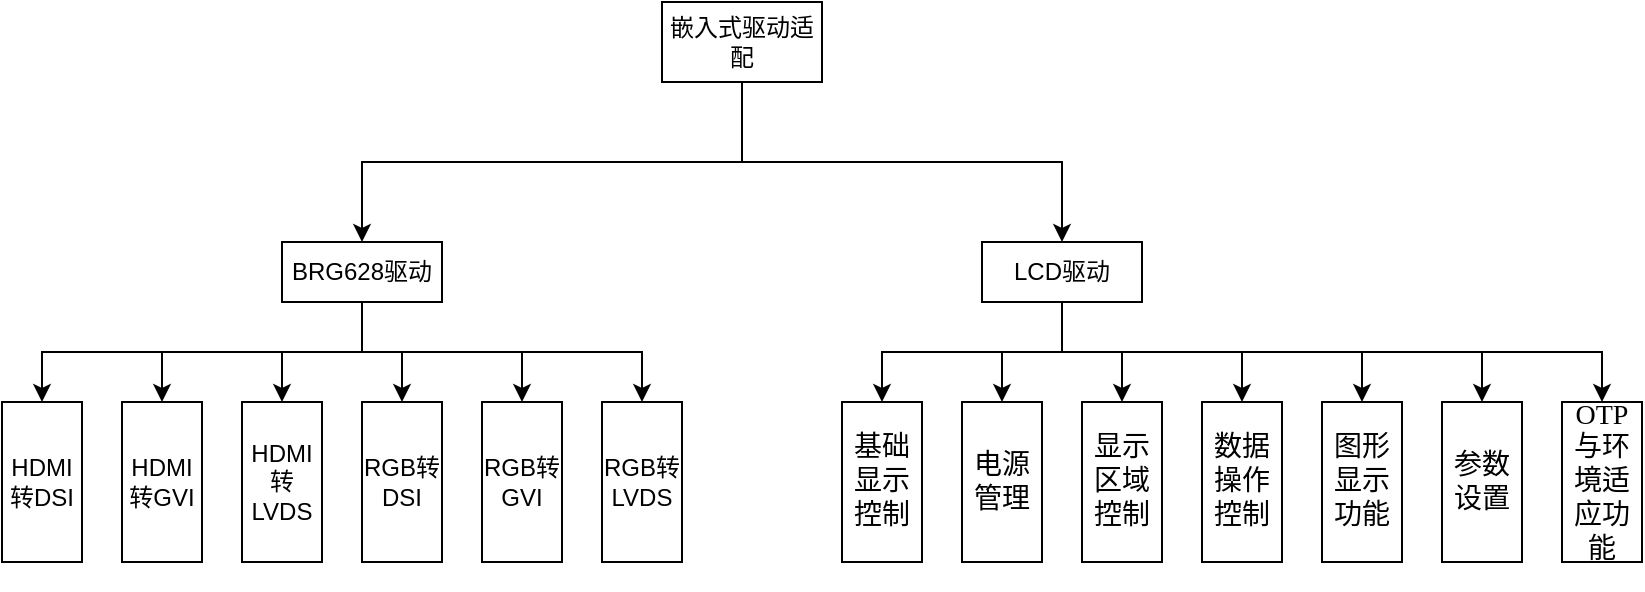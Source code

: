 <mxfile version="27.0.1">
  <diagram name="第 1 页" id="japMbIAOzuZkcFbrZrBM">
    <mxGraphModel dx="1188" dy="676" grid="0" gridSize="10" guides="1" tooltips="1" connect="1" arrows="1" fold="1" page="1" pageScale="1" pageWidth="1654" pageHeight="2336" math="0" shadow="0">
      <root>
        <mxCell id="0" />
        <mxCell id="1" parent="0" />
        <mxCell id="VER0p9L-tkisMN6lT24T-41" style="edgeStyle=elbowEdgeStyle;rounded=0;orthogonalLoop=1;jettySize=auto;elbow=vertical;html=1;entryX=0.5;entryY=0;entryDx=0;entryDy=0;labelBackgroundColor=none;fontColor=default;" parent="1" source="VER0p9L-tkisMN6lT24T-1" target="VER0p9L-tkisMN6lT24T-2" edge="1">
          <mxGeometry relative="1" as="geometry" />
        </mxCell>
        <mxCell id="VER0p9L-tkisMN6lT24T-43" style="edgeStyle=elbowEdgeStyle;rounded=0;orthogonalLoop=1;jettySize=auto;elbow=vertical;html=1;entryX=0.5;entryY=0;entryDx=0;entryDy=0;labelBackgroundColor=none;fontColor=default;" parent="1" source="VER0p9L-tkisMN6lT24T-1" target="VER0p9L-tkisMN6lT24T-7" edge="1">
          <mxGeometry relative="1" as="geometry" />
        </mxCell>
        <mxCell id="VER0p9L-tkisMN6lT24T-1" value="嵌入式驱动适配" style="rounded=0;whiteSpace=wrap;html=1;labelBackgroundColor=none;" parent="1" vertex="1">
          <mxGeometry x="470" y="280" width="80" height="40" as="geometry" />
        </mxCell>
        <mxCell id="w4B4ZbAc3VxCVt6JShG3-23" style="edgeStyle=elbowEdgeStyle;rounded=0;orthogonalLoop=1;jettySize=auto;elbow=vertical;html=1;entryX=0.5;entryY=0;entryDx=0;entryDy=0;" edge="1" parent="1" source="VER0p9L-tkisMN6lT24T-2" target="w4B4ZbAc3VxCVt6JShG3-11">
          <mxGeometry relative="1" as="geometry" />
        </mxCell>
        <mxCell id="w4B4ZbAc3VxCVt6JShG3-24" style="edgeStyle=elbowEdgeStyle;rounded=0;orthogonalLoop=1;jettySize=auto;elbow=vertical;html=1;entryX=0.5;entryY=0;entryDx=0;entryDy=0;" edge="1" parent="1" source="VER0p9L-tkisMN6lT24T-2" target="w4B4ZbAc3VxCVt6JShG3-13">
          <mxGeometry relative="1" as="geometry" />
        </mxCell>
        <mxCell id="w4B4ZbAc3VxCVt6JShG3-25" style="edgeStyle=elbowEdgeStyle;rounded=0;orthogonalLoop=1;jettySize=auto;elbow=vertical;html=1;entryX=0.5;entryY=0;entryDx=0;entryDy=0;" edge="1" parent="1" source="VER0p9L-tkisMN6lT24T-2" target="w4B4ZbAc3VxCVt6JShG3-12">
          <mxGeometry relative="1" as="geometry" />
        </mxCell>
        <mxCell id="w4B4ZbAc3VxCVt6JShG3-26" style="edgeStyle=elbowEdgeStyle;rounded=0;orthogonalLoop=1;jettySize=auto;elbow=vertical;html=1;entryX=0.5;entryY=0;entryDx=0;entryDy=0;" edge="1" parent="1" source="VER0p9L-tkisMN6lT24T-2" target="w4B4ZbAc3VxCVt6JShG3-10">
          <mxGeometry relative="1" as="geometry" />
        </mxCell>
        <mxCell id="w4B4ZbAc3VxCVt6JShG3-27" style="edgeStyle=elbowEdgeStyle;rounded=0;orthogonalLoop=1;jettySize=auto;elbow=vertical;html=1;entryX=0.5;entryY=0;entryDx=0;entryDy=0;" edge="1" parent="1" source="VER0p9L-tkisMN6lT24T-2" target="w4B4ZbAc3VxCVt6JShG3-1">
          <mxGeometry relative="1" as="geometry" />
        </mxCell>
        <mxCell id="w4B4ZbAc3VxCVt6JShG3-28" style="edgeStyle=elbowEdgeStyle;rounded=0;orthogonalLoop=1;jettySize=auto;elbow=vertical;html=1;entryX=0.5;entryY=0;entryDx=0;entryDy=0;" edge="1" parent="1" source="VER0p9L-tkisMN6lT24T-2" target="w4B4ZbAc3VxCVt6JShG3-7">
          <mxGeometry relative="1" as="geometry" />
        </mxCell>
        <mxCell id="VER0p9L-tkisMN6lT24T-2" value="BRG628驱动" style="rounded=0;whiteSpace=wrap;html=1;labelBackgroundColor=none;" parent="1" vertex="1">
          <mxGeometry x="280" y="400" width="80" height="30" as="geometry" />
        </mxCell>
        <mxCell id="w4B4ZbAc3VxCVt6JShG3-29" style="edgeStyle=elbowEdgeStyle;rounded=0;orthogonalLoop=1;jettySize=auto;elbow=vertical;html=1;entryX=0.5;entryY=0;entryDx=0;entryDy=0;" edge="1" parent="1" source="VER0p9L-tkisMN6lT24T-7" target="w4B4ZbAc3VxCVt6JShG3-16">
          <mxGeometry relative="1" as="geometry" />
        </mxCell>
        <mxCell id="w4B4ZbAc3VxCVt6JShG3-30" style="edgeStyle=elbowEdgeStyle;rounded=0;orthogonalLoop=1;jettySize=auto;elbow=vertical;html=1;" edge="1" parent="1" source="VER0p9L-tkisMN6lT24T-7" target="w4B4ZbAc3VxCVt6JShG3-17">
          <mxGeometry relative="1" as="geometry" />
        </mxCell>
        <mxCell id="w4B4ZbAc3VxCVt6JShG3-31" style="edgeStyle=elbowEdgeStyle;rounded=0;orthogonalLoop=1;jettySize=auto;elbow=vertical;html=1;entryX=0.5;entryY=0;entryDx=0;entryDy=0;" edge="1" parent="1" source="VER0p9L-tkisMN6lT24T-7" target="w4B4ZbAc3VxCVt6JShG3-15">
          <mxGeometry relative="1" as="geometry" />
        </mxCell>
        <mxCell id="w4B4ZbAc3VxCVt6JShG3-33" style="edgeStyle=elbowEdgeStyle;rounded=0;orthogonalLoop=1;jettySize=auto;elbow=vertical;html=1;entryX=0.5;entryY=0;entryDx=0;entryDy=0;" edge="1" parent="1" source="VER0p9L-tkisMN6lT24T-7" target="w4B4ZbAc3VxCVt6JShG3-18">
          <mxGeometry relative="1" as="geometry" />
        </mxCell>
        <mxCell id="w4B4ZbAc3VxCVt6JShG3-34" style="edgeStyle=elbowEdgeStyle;rounded=0;orthogonalLoop=1;jettySize=auto;elbow=vertical;html=1;entryX=0.5;entryY=0;entryDx=0;entryDy=0;" edge="1" parent="1" source="VER0p9L-tkisMN6lT24T-7" target="w4B4ZbAc3VxCVt6JShG3-19">
          <mxGeometry relative="1" as="geometry" />
        </mxCell>
        <mxCell id="w4B4ZbAc3VxCVt6JShG3-36" style="edgeStyle=elbowEdgeStyle;rounded=0;orthogonalLoop=1;jettySize=auto;elbow=vertical;html=1;" edge="1" parent="1" source="VER0p9L-tkisMN6lT24T-7" target="w4B4ZbAc3VxCVt6JShG3-20">
          <mxGeometry relative="1" as="geometry" />
        </mxCell>
        <mxCell id="w4B4ZbAc3VxCVt6JShG3-37" style="edgeStyle=elbowEdgeStyle;rounded=0;orthogonalLoop=1;jettySize=auto;elbow=vertical;html=1;entryX=0.5;entryY=0;entryDx=0;entryDy=0;" edge="1" parent="1" source="VER0p9L-tkisMN6lT24T-7" target="w4B4ZbAc3VxCVt6JShG3-21">
          <mxGeometry relative="1" as="geometry" />
        </mxCell>
        <mxCell id="VER0p9L-tkisMN6lT24T-7" value="LCD驱动" style="rounded=0;whiteSpace=wrap;html=1;labelBackgroundColor=none;" parent="1" vertex="1">
          <mxGeometry x="630" y="400" width="80" height="30" as="geometry" />
        </mxCell>
        <mxCell id="w4B4ZbAc3VxCVt6JShG3-1" value="HDMI转GVI" style="rounded=0;whiteSpace=wrap;html=1;labelBackgroundColor=none;fillColor=none;" vertex="1" parent="1">
          <mxGeometry x="200" y="480" width="40" height="80" as="geometry" />
        </mxCell>
        <mxCell id="w4B4ZbAc3VxCVt6JShG3-7" value="HDMI转DSI" style="rounded=0;whiteSpace=wrap;html=1;labelBackgroundColor=none;fillColor=none;" vertex="1" parent="1">
          <mxGeometry x="140" y="480" width="40" height="80" as="geometry" />
        </mxCell>
        <mxCell id="w4B4ZbAc3VxCVt6JShG3-10" value="HDMI转LVDS" style="rounded=0;whiteSpace=wrap;html=1;labelBackgroundColor=none;fillColor=none;" vertex="1" parent="1">
          <mxGeometry x="260" y="480" width="40" height="80" as="geometry" />
        </mxCell>
        <mxCell id="w4B4ZbAc3VxCVt6JShG3-11" value="RGB转DSI" style="rounded=0;whiteSpace=wrap;html=1;labelBackgroundColor=none;fillColor=none;" vertex="1" parent="1">
          <mxGeometry x="320" y="480" width="40" height="80" as="geometry" />
        </mxCell>
        <mxCell id="w4B4ZbAc3VxCVt6JShG3-12" value="RGB转LVDS" style="rounded=0;whiteSpace=wrap;html=1;labelBackgroundColor=none;fillColor=none;" vertex="1" parent="1">
          <mxGeometry x="440" y="480" width="40" height="80" as="geometry" />
        </mxCell>
        <mxCell id="w4B4ZbAc3VxCVt6JShG3-13" value="RGB转GVI" style="rounded=0;whiteSpace=wrap;html=1;labelBackgroundColor=none;fillColor=none;" vertex="1" parent="1">
          <mxGeometry x="380" y="480" width="40" height="80" as="geometry" />
        </mxCell>
        <mxCell id="w4B4ZbAc3VxCVt6JShG3-15" value="&lt;p class=&quot;MsoNormal&quot;&gt;&lt;span style=&quot;mso-spacerun:&#39;yes&#39;;font-family:宋体;mso-ascii-font-family:&#39;Times New Roman&#39;;&lt;br/&gt;mso-hansi-font-family:&#39;Times New Roman&#39;;mso-bidi-font-family:&#39;Times New Roman&#39;;font-size:10.5pt;&lt;br/&gt;mso-font-kerning:1.0pt;&quot;&gt;基础显示控制&lt;/span&gt;&lt;/p&gt;" style="rounded=0;whiteSpace=wrap;html=1;labelBackgroundColor=none;fillColor=none;" vertex="1" parent="1">
          <mxGeometry x="560" y="480" width="40" height="80" as="geometry" />
        </mxCell>
        <mxCell id="w4B4ZbAc3VxCVt6JShG3-16" value="&lt;p class=&quot;MsoNormal&quot;&gt;&lt;span style=&quot;mso-spacerun:&#39;yes&#39;;font-family:宋体;mso-ascii-font-family:&#39;Times New Roman&#39;;&lt;br/&gt;mso-hansi-font-family:&#39;Times New Roman&#39;;mso-bidi-font-family:&#39;Times New Roman&#39;;font-size:10.5pt;&lt;br/&gt;mso-font-kerning:1.0pt;&quot;&gt;电源管理&lt;/span&gt;&lt;/p&gt;" style="rounded=0;whiteSpace=wrap;html=1;labelBackgroundColor=none;fillColor=none;" vertex="1" parent="1">
          <mxGeometry x="620" y="480" width="40" height="80" as="geometry" />
        </mxCell>
        <mxCell id="w4B4ZbAc3VxCVt6JShG3-17" value="&lt;p class=&quot;MsoNormal&quot;&gt;&lt;span style=&quot;mso-spacerun:&#39;yes&#39;;font-family:宋体;mso-ascii-font-family:&#39;Times New Roman&#39;;&lt;br/&gt;mso-hansi-font-family:&#39;Times New Roman&#39;;mso-bidi-font-family:&#39;Times New Roman&#39;;font-size:10.5pt;&lt;br/&gt;mso-font-kerning:1.0pt;&quot;&gt;显示区域控制&lt;/span&gt;&lt;/p&gt;" style="rounded=0;whiteSpace=wrap;html=1;labelBackgroundColor=none;fillColor=none;" vertex="1" parent="1">
          <mxGeometry x="680" y="480" width="40" height="80" as="geometry" />
        </mxCell>
        <mxCell id="w4B4ZbAc3VxCVt6JShG3-18" value="&lt;p class=&quot;MsoNormal&quot;&gt;&lt;span style=&quot;mso-spacerun:&#39;yes&#39;;font-family:宋体;mso-ascii-font-family:&#39;Times New Roman&#39;;&lt;br/&gt;mso-hansi-font-family:&#39;Times New Roman&#39;;mso-bidi-font-family:&#39;Times New Roman&#39;;font-size:10.5pt;&lt;br/&gt;mso-font-kerning:1.0pt;&quot;&gt;数据操作控制&lt;/span&gt;&lt;/p&gt;" style="rounded=0;whiteSpace=wrap;html=1;labelBackgroundColor=none;fillColor=none;" vertex="1" parent="1">
          <mxGeometry x="740" y="480" width="40" height="80" as="geometry" />
        </mxCell>
        <mxCell id="w4B4ZbAc3VxCVt6JShG3-19" value="&lt;p class=&quot;MsoNormal&quot;&gt;&lt;span style=&quot;mso-spacerun:&#39;yes&#39;;font-family:宋体;mso-ascii-font-family:&#39;Times New Roman&#39;;&lt;br/&gt;mso-hansi-font-family:&#39;Times New Roman&#39;;mso-bidi-font-family:&#39;Times New Roman&#39;;font-size:10.5pt;&lt;br/&gt;mso-font-kerning:1.0pt;&quot;&gt;图形显示功能&lt;/span&gt;&lt;/p&gt;" style="rounded=0;whiteSpace=wrap;html=1;labelBackgroundColor=none;fillColor=none;" vertex="1" parent="1">
          <mxGeometry x="800" y="480" width="40" height="80" as="geometry" />
        </mxCell>
        <mxCell id="w4B4ZbAc3VxCVt6JShG3-20" value="&lt;p class=&quot;MsoNormal&quot;&gt;&lt;span style=&quot;mso-spacerun:&#39;yes&#39;;font-family:宋体;mso-ascii-font-family:&#39;Times New Roman&#39;;&lt;br/&gt;mso-hansi-font-family:&#39;Times New Roman&#39;;mso-bidi-font-family:&#39;Times New Roman&#39;;font-size:10.5pt;&lt;br/&gt;mso-font-kerning:1.0pt;&quot;&gt;参数设置&lt;/span&gt;&lt;/p&gt;" style="rounded=0;whiteSpace=wrap;html=1;labelBackgroundColor=none;fillColor=none;" vertex="1" parent="1">
          <mxGeometry x="860" y="480" width="40" height="80" as="geometry" />
        </mxCell>
        <mxCell id="w4B4ZbAc3VxCVt6JShG3-21" value="&lt;p class=&quot;MsoNormal&quot;&gt;&lt;span style=&quot;mso-spacerun:&#39;yes&#39;;font-family:宋体;mso-ascii-font-family:&#39;Times New Roman&#39;;&lt;br/&gt;mso-hansi-font-family:&#39;Times New Roman&#39;;mso-bidi-font-family:&#39;Times New Roman&#39;;font-size:10.5pt;&lt;br/&gt;mso-font-kerning:1.0pt;&quot;&gt;&lt;font face=&quot;Times New Roman&quot;&gt;OTP&lt;/font&gt;&lt;font face=&quot;宋体&quot;&gt;与环境适应功能&lt;/font&gt;&lt;/span&gt;&lt;/p&gt;" style="rounded=0;whiteSpace=wrap;html=1;labelBackgroundColor=none;fillColor=none;" vertex="1" parent="1">
          <mxGeometry x="920" y="480" width="40" height="80" as="geometry" />
        </mxCell>
      </root>
    </mxGraphModel>
  </diagram>
</mxfile>
